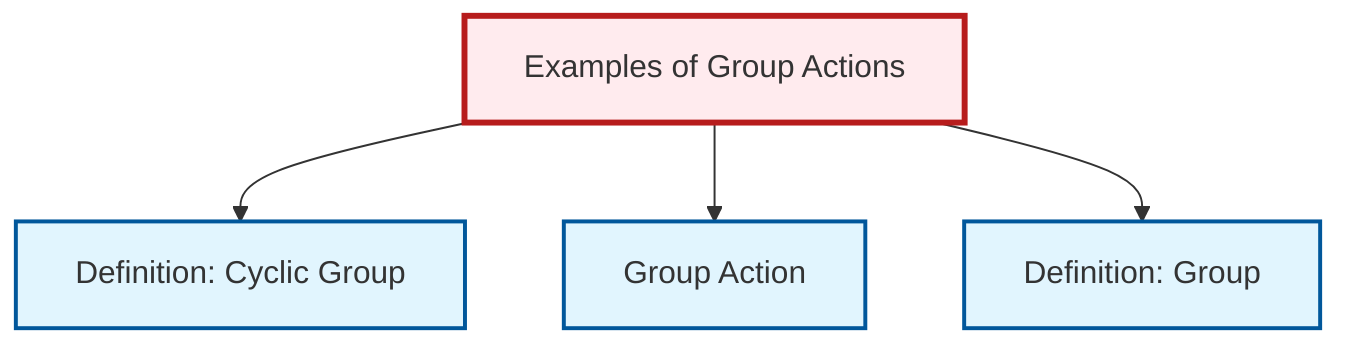 graph TD
    classDef definition fill:#e1f5fe,stroke:#01579b,stroke-width:2px
    classDef theorem fill:#f3e5f5,stroke:#4a148c,stroke-width:2px
    classDef axiom fill:#fff3e0,stroke:#e65100,stroke-width:2px
    classDef example fill:#e8f5e9,stroke:#1b5e20,stroke-width:2px
    classDef current fill:#ffebee,stroke:#b71c1c,stroke-width:3px
    def-group-action["Group Action"]:::definition
    def-cyclic-group["Definition: Cyclic Group"]:::definition
    ex-group-action-examples["Examples of Group Actions"]:::example
    def-group["Definition: Group"]:::definition
    ex-group-action-examples --> def-cyclic-group
    ex-group-action-examples --> def-group-action
    ex-group-action-examples --> def-group
    class ex-group-action-examples current